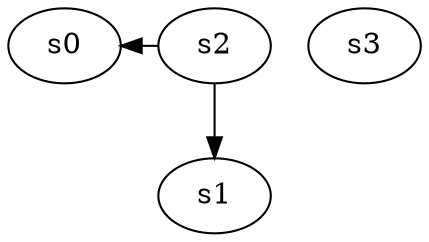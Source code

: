 digraph game_0742_complex_4 {
    s0 [name="s0", player=0];
    s1 [name="s1", player=1];
    s2 [name="s2", player=0, target=1];
    s3 [name="s3", player=0];

    s2 -> s0 [constraint="time % 3 == 0 && time % 3 == 1"];
    s2 -> s1;
}

